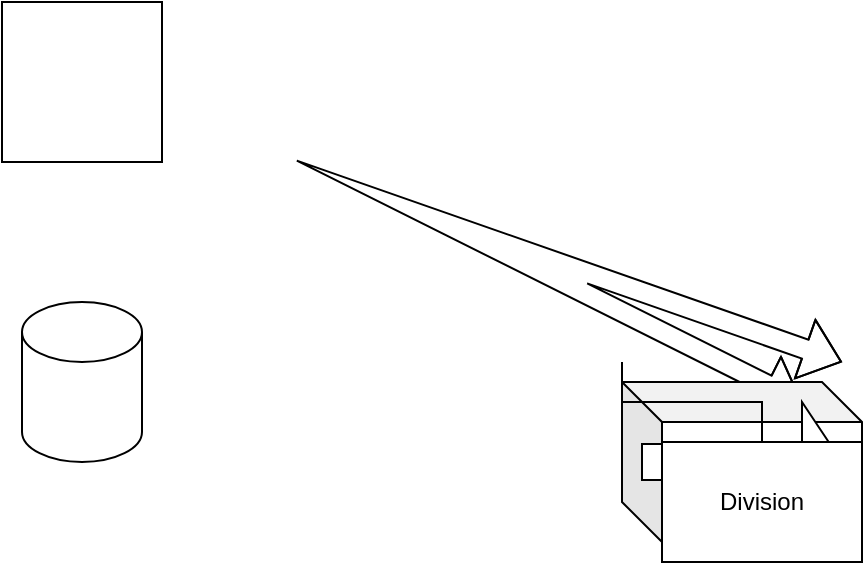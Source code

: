 <mxfile version="19.0.0" type="github">
  <diagram id="vQpcyG3ahEdKQ3jguyo0" name="Page-1">
    <mxGraphModel dx="860" dy="560" grid="1" gridSize="10" guides="1" tooltips="1" connect="1" arrows="1" fold="1" page="1" pageScale="1" pageWidth="827" pageHeight="1169" math="0" shadow="0">
      <root>
        <mxCell id="0" />
        <mxCell id="1" parent="0" />
        <mxCell id="qhGglHZv9Pt1oGMXGSsG-1" value="" style="whiteSpace=wrap;html=1;aspect=fixed;" vertex="1" parent="1">
          <mxGeometry x="40" y="60" width="80" height="80" as="geometry" />
        </mxCell>
        <mxCell id="qhGglHZv9Pt1oGMXGSsG-2" value="" style="shape=cylinder3;whiteSpace=wrap;html=1;boundedLbl=1;backgroundOutline=1;size=15;" vertex="1" parent="1">
          <mxGeometry x="50" y="210" width="60" height="80" as="geometry" />
        </mxCell>
        <mxCell id="qhGglHZv9Pt1oGMXGSsG-3" value="" style="shape=flexArrow;endArrow=classic;startArrow=classic;html=1;rounded=0;" edge="1" parent="1">
          <mxGeometry width="100" height="100" relative="1" as="geometry">
            <mxPoint x="440" y="260" as="sourcePoint" />
            <mxPoint x="460" y="240" as="targetPoint" />
            <Array as="points">
              <mxPoint x="260" y="170" />
            </Array>
          </mxGeometry>
        </mxCell>
        <mxCell id="qhGglHZv9Pt1oGMXGSsG-4" value="" style="endArrow=classic;startArrow=classic;html=1;rounded=0;" edge="1" parent="1">
          <mxGeometry width="50" height="50" relative="1" as="geometry">
            <mxPoint x="390" y="310" as="sourcePoint" />
            <mxPoint x="440" y="260" as="targetPoint" />
          </mxGeometry>
        </mxCell>
        <mxCell id="qhGglHZv9Pt1oGMXGSsG-5" value="" style="shape=cube;whiteSpace=wrap;html=1;boundedLbl=1;backgroundOutline=1;darkOpacity=0.05;darkOpacity2=0.1;" vertex="1" parent="1">
          <mxGeometry x="350" y="250" width="120" height="80" as="geometry" />
        </mxCell>
        <mxCell id="qhGglHZv9Pt1oGMXGSsG-6" value="" style="shape=singleArrow;whiteSpace=wrap;html=1;" vertex="1" parent="1">
          <mxGeometry x="360" y="260" width="100" height="60" as="geometry" />
        </mxCell>
        <mxCell id="qhGglHZv9Pt1oGMXGSsG-7" value="Division" style="whiteSpace=wrap;html=1;align=center;verticalAlign=middle;treeFolding=1;treeMoving=1;newEdgeStyle={&quot;edgeStyle&quot;:&quot;elbowEdgeStyle&quot;,&quot;startArrow&quot;:&quot;none&quot;,&quot;endArrow&quot;:&quot;none&quot;};" vertex="1" parent="1">
          <mxGeometry x="370" y="280" width="100" height="60" as="geometry" />
        </mxCell>
        <mxCell id="qhGglHZv9Pt1oGMXGSsG-8" value="" style="edgeStyle=elbowEdgeStyle;elbow=vertical;startArrow=none;endArrow=none;rounded=0;fontSize=12;fillColor=default;" edge="1" target="qhGglHZv9Pt1oGMXGSsG-7" parent="1">
          <mxGeometry relative="1" as="geometry">
            <mxPoint x="350" y="240" as="sourcePoint" />
          </mxGeometry>
        </mxCell>
      </root>
    </mxGraphModel>
  </diagram>
</mxfile>
